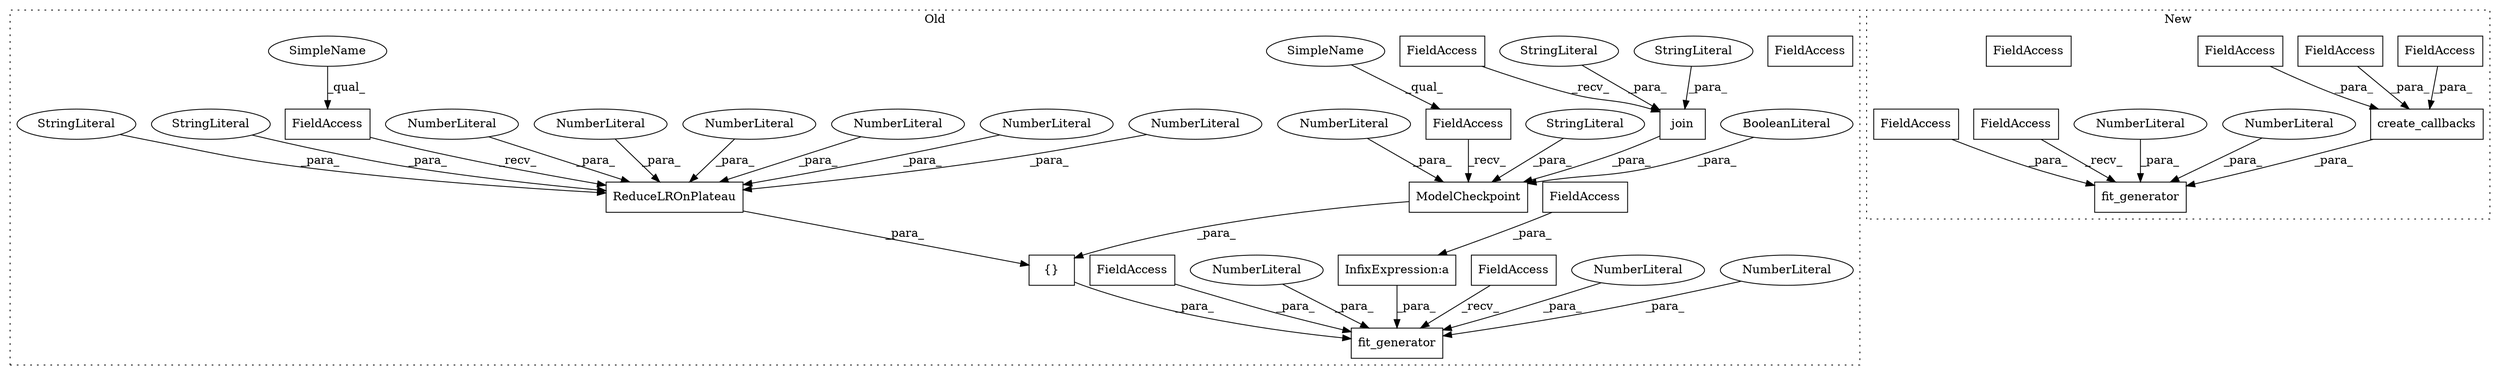 digraph G {
subgraph cluster0 {
1 [label="fit_generator" a="32" s="2240,2530" l="14,1" shape="box"];
3 [label="NumberLiteral" a="34" s="2326" l="1" shape="ellipse"];
4 [label="ReduceLROnPlateau" a="32" s="2473,2528" l="18,1" shape="box"];
5 [label="InfixExpression:a" a="27" s="2303" l="3" shape="box"];
6 [label="NumberLiteral" a="34" s="2506" l="2" shape="ellipse"];
7 [label="NumberLiteral" a="34" s="2509" l="1" shape="ellipse"];
8 [label="NumberLiteral" a="34" s="2323" l="2" shape="ellipse"];
9 [label="NumberLiteral" a="34" s="2502" l="3" shape="ellipse"];
10 [label="NumberLiteral" a="34" s="2527" l="1" shape="ellipse"];
11 [label="NumberLiteral" a="34" s="2525" l="1" shape="ellipse"];
12 [label="ModelCheckpoint" a="32" s="2373,2455" l="16,1" shape="box"];
13 [label="NumberLiteral" a="34" s="2518" l="6" shape="ellipse"];
14 [label="{}" a="4" s="2356,2529" l="1,1" shape="box"];
15 [label="NumberLiteral" a="34" s="2449" l="1" shape="ellipse"];
17 [label="FieldAccess" a="22" s="2234" l="5" shape="box"];
18 [label="FieldAccess" a="22" s="2306" l="4" shape="box"];
19 [label="FieldAccess" a="22" s="2357" l="15" shape="box"];
20 [label="FieldAccess" a="22" s="2457" l="15" shape="box"];
23 [label="FieldAccess" a="22" s="2254" l="15" shape="box"];
24 [label="BooleanLiteral" a="9" s="2451" l="4" shape="ellipse"];
25 [label="join" a="32" s="2397,2436" l="5,1" shape="box"];
26 [label="FieldAccess" a="22" s="2389" l="7" shape="box"];
29 [label="NumberLiteral" a="34" s="2342" l="4" shape="ellipse"];
33 [label="StringLiteral" a="45" s="2402" l="11" shape="ellipse"];
34 [label="StringLiteral" a="45" s="2414" l="22" shape="ellipse"];
35 [label="StringLiteral" a="45" s="2438" l="10" shape="ellipse"];
36 [label="StringLiteral" a="45" s="2491" l="10" shape="ellipse"];
37 [label="StringLiteral" a="45" s="2511" l="6" shape="ellipse"];
38 [label="FieldAccess" a="22" s="2254" l="15" shape="box"];
40 [label="SimpleName" a="42" s="2357" l="5" shape="ellipse"];
41 [label="SimpleName" a="42" s="2457" l="5" shape="ellipse"];
label = "Old";
style="dotted";
}
subgraph cluster1 {
2 [label="create_callbacks" a="32" s="3574,3628" l="17,1" shape="box"];
16 [label="FieldAccess" a="22" s="3597" l="14" shape="box"];
21 [label="FieldAccess" a="22" s="3612" l="16" shape="box"];
22 [label="FieldAccess" a="22" s="3591" l="5" shape="box"];
27 [label="fit_generator" a="32" s="3514,3629" l="14,1" shape="box"];
28 [label="NumberLiteral" a="34" s="3553" l="1" shape="ellipse"];
30 [label="NumberLiteral" a="34" s="3544" l="5" shape="ellipse"];
31 [label="FieldAccess" a="22" s="3499" l="14" shape="box"];
32 [label="FieldAccess" a="22" s="3528" l="15" shape="box"];
39 [label="FieldAccess" a="22" s="3528" l="15" shape="box"];
label = "New";
style="dotted";
}
2 -> 27 [label="_para_"];
3 -> 1 [label="_para_"];
4 -> 14 [label="_para_"];
5 -> 1 [label="_para_"];
6 -> 4 [label="_para_"];
7 -> 4 [label="_para_"];
8 -> 1 [label="_para_"];
9 -> 4 [label="_para_"];
10 -> 4 [label="_para_"];
11 -> 4 [label="_para_"];
12 -> 14 [label="_para_"];
13 -> 4 [label="_para_"];
14 -> 1 [label="_para_"];
15 -> 12 [label="_para_"];
16 -> 2 [label="_para_"];
17 -> 1 [label="_recv_"];
18 -> 5 [label="_para_"];
19 -> 12 [label="_recv_"];
20 -> 4 [label="_recv_"];
21 -> 2 [label="_para_"];
22 -> 2 [label="_para_"];
24 -> 12 [label="_para_"];
25 -> 12 [label="_para_"];
26 -> 25 [label="_recv_"];
28 -> 27 [label="_para_"];
29 -> 1 [label="_para_"];
30 -> 27 [label="_para_"];
31 -> 27 [label="_recv_"];
33 -> 25 [label="_para_"];
34 -> 25 [label="_para_"];
35 -> 12 [label="_para_"];
36 -> 4 [label="_para_"];
37 -> 4 [label="_para_"];
38 -> 1 [label="_para_"];
39 -> 27 [label="_para_"];
40 -> 19 [label="_qual_"];
41 -> 20 [label="_qual_"];
}